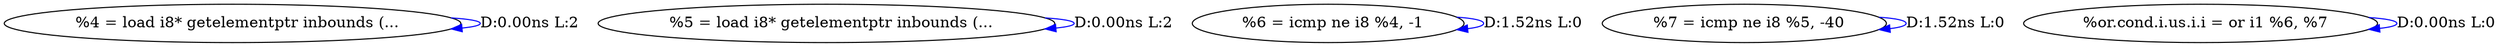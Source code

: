 digraph {
Node0x414f540[label="  %4 = load i8* getelementptr inbounds (..."];
Node0x414f540 -> Node0x414f540[label="D:0.00ns L:2",color=blue];
Node0x414f680[label="  %5 = load i8* getelementptr inbounds (..."];
Node0x414f680 -> Node0x414f680[label="D:0.00ns L:2",color=blue];
Node0x414f7c0[label="  %6 = icmp ne i8 %4, -1"];
Node0x414f7c0 -> Node0x414f7c0[label="D:1.52ns L:0",color=blue];
Node0x414f900[label="  %7 = icmp ne i8 %5, -40"];
Node0x414f900 -> Node0x414f900[label="D:1.52ns L:0",color=blue];
Node0x414fa40[label="  %or.cond.i.us.i.i = or i1 %6, %7"];
Node0x414fa40 -> Node0x414fa40[label="D:0.00ns L:0",color=blue];
}
